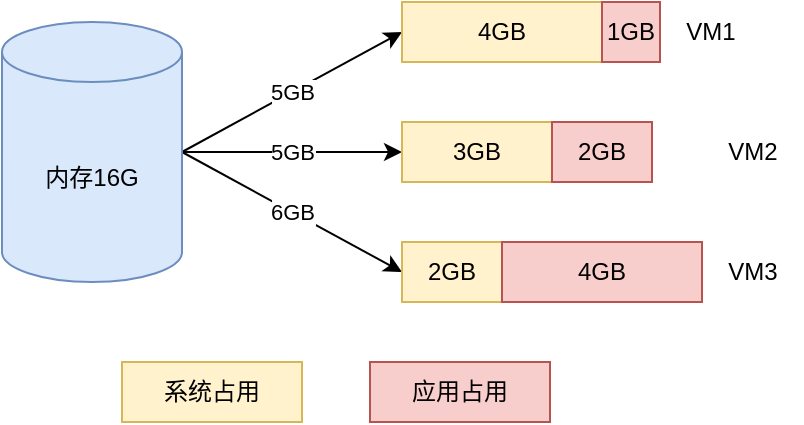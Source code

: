 <mxfile version="20.5.1" type="github">
  <diagram id="HHzypwLqQ6tRjuEFNnWV" name="第 1 页">
    <mxGraphModel dx="1298" dy="834" grid="1" gridSize="10" guides="1" tooltips="1" connect="1" arrows="1" fold="1" page="1" pageScale="1" pageWidth="827" pageHeight="1169" math="0" shadow="0">
      <root>
        <mxCell id="0" />
        <mxCell id="1" parent="0" />
        <mxCell id="WF2QWd9Ln1MHf-D0tvgF-8" value="5GB" style="rounded=0;orthogonalLoop=1;jettySize=auto;html=1;exitX=1;exitY=0.5;exitDx=0;exitDy=0;exitPerimeter=0;entryX=0;entryY=0.5;entryDx=0;entryDy=0;" edge="1" parent="1" source="WF2QWd9Ln1MHf-D0tvgF-1" target="WF2QWd9Ln1MHf-D0tvgF-2">
          <mxGeometry relative="1" as="geometry" />
        </mxCell>
        <mxCell id="WF2QWd9Ln1MHf-D0tvgF-9" value="5GB" style="edgeStyle=none;rounded=0;orthogonalLoop=1;jettySize=auto;html=1;exitX=1;exitY=0.5;exitDx=0;exitDy=0;exitPerimeter=0;entryX=0;entryY=0.5;entryDx=0;entryDy=0;" edge="1" parent="1" source="WF2QWd9Ln1MHf-D0tvgF-1" target="WF2QWd9Ln1MHf-D0tvgF-3">
          <mxGeometry relative="1" as="geometry" />
        </mxCell>
        <mxCell id="WF2QWd9Ln1MHf-D0tvgF-10" value="6GB" style="edgeStyle=none;rounded=0;orthogonalLoop=1;jettySize=auto;html=1;exitX=1;exitY=0.5;exitDx=0;exitDy=0;exitPerimeter=0;entryX=0;entryY=0.5;entryDx=0;entryDy=0;" edge="1" parent="1" source="WF2QWd9Ln1MHf-D0tvgF-1" target="WF2QWd9Ln1MHf-D0tvgF-6">
          <mxGeometry relative="1" as="geometry" />
        </mxCell>
        <mxCell id="WF2QWd9Ln1MHf-D0tvgF-1" value="内存16G" style="shape=cylinder3;whiteSpace=wrap;html=1;boundedLbl=1;backgroundOutline=1;size=15;fillColor=#dae8fc;strokeColor=#6c8ebf;" vertex="1" parent="1">
          <mxGeometry x="110" y="160" width="90" height="130" as="geometry" />
        </mxCell>
        <mxCell id="WF2QWd9Ln1MHf-D0tvgF-2" value="4GB" style="rounded=0;whiteSpace=wrap;html=1;strokeColor=#d6b656;fillColor=#fff2cc;" vertex="1" parent="1">
          <mxGeometry x="310" y="150" width="100" height="30" as="geometry" />
        </mxCell>
        <mxCell id="WF2QWd9Ln1MHf-D0tvgF-3" value="3GB" style="rounded=0;whiteSpace=wrap;html=1;strokeColor=#d6b656;fillColor=#fff2cc;" vertex="1" parent="1">
          <mxGeometry x="310" y="210" width="75" height="30" as="geometry" />
        </mxCell>
        <mxCell id="WF2QWd9Ln1MHf-D0tvgF-4" value="1GB" style="rounded=0;whiteSpace=wrap;html=1;strokeColor=#b85450;fillColor=#f8cecc;" vertex="1" parent="1">
          <mxGeometry x="410" y="150" width="29" height="30" as="geometry" />
        </mxCell>
        <mxCell id="WF2QWd9Ln1MHf-D0tvgF-5" value="2GB" style="rounded=0;whiteSpace=wrap;html=1;strokeColor=#b85450;fillColor=#f8cecc;" vertex="1" parent="1">
          <mxGeometry x="385" y="210" width="50" height="30" as="geometry" />
        </mxCell>
        <mxCell id="WF2QWd9Ln1MHf-D0tvgF-6" value="2GB" style="rounded=0;whiteSpace=wrap;html=1;strokeColor=#d6b656;fillColor=#fff2cc;" vertex="1" parent="1">
          <mxGeometry x="310" y="270" width="50" height="30" as="geometry" />
        </mxCell>
        <mxCell id="WF2QWd9Ln1MHf-D0tvgF-7" value="4GB" style="rounded=0;whiteSpace=wrap;html=1;strokeColor=#b85450;fillColor=#f8cecc;" vertex="1" parent="1">
          <mxGeometry x="360" y="270" width="100" height="30" as="geometry" />
        </mxCell>
        <mxCell id="WF2QWd9Ln1MHf-D0tvgF-11" value="VM1" style="text;html=1;align=center;verticalAlign=middle;resizable=0;points=[];autosize=1;strokeColor=none;fillColor=none;" vertex="1" parent="1">
          <mxGeometry x="439" y="150" width="50" height="30" as="geometry" />
        </mxCell>
        <mxCell id="WF2QWd9Ln1MHf-D0tvgF-12" value="VM2" style="text;html=1;align=center;verticalAlign=middle;resizable=0;points=[];autosize=1;strokeColor=none;fillColor=none;" vertex="1" parent="1">
          <mxGeometry x="460" y="210" width="50" height="30" as="geometry" />
        </mxCell>
        <mxCell id="WF2QWd9Ln1MHf-D0tvgF-13" value="VM3" style="text;html=1;align=center;verticalAlign=middle;resizable=0;points=[];autosize=1;strokeColor=none;fillColor=none;" vertex="1" parent="1">
          <mxGeometry x="460" y="270" width="50" height="30" as="geometry" />
        </mxCell>
        <mxCell id="WF2QWd9Ln1MHf-D0tvgF-14" value="系统占用" style="rounded=0;whiteSpace=wrap;html=1;strokeColor=#d6b656;fillColor=#fff2cc;" vertex="1" parent="1">
          <mxGeometry x="170" y="330" width="90" height="30" as="geometry" />
        </mxCell>
        <mxCell id="WF2QWd9Ln1MHf-D0tvgF-15" value="应用占用" style="rounded=0;whiteSpace=wrap;html=1;strokeColor=#b85450;fillColor=#f8cecc;" vertex="1" parent="1">
          <mxGeometry x="294" y="330" width="90" height="30" as="geometry" />
        </mxCell>
      </root>
    </mxGraphModel>
  </diagram>
</mxfile>
